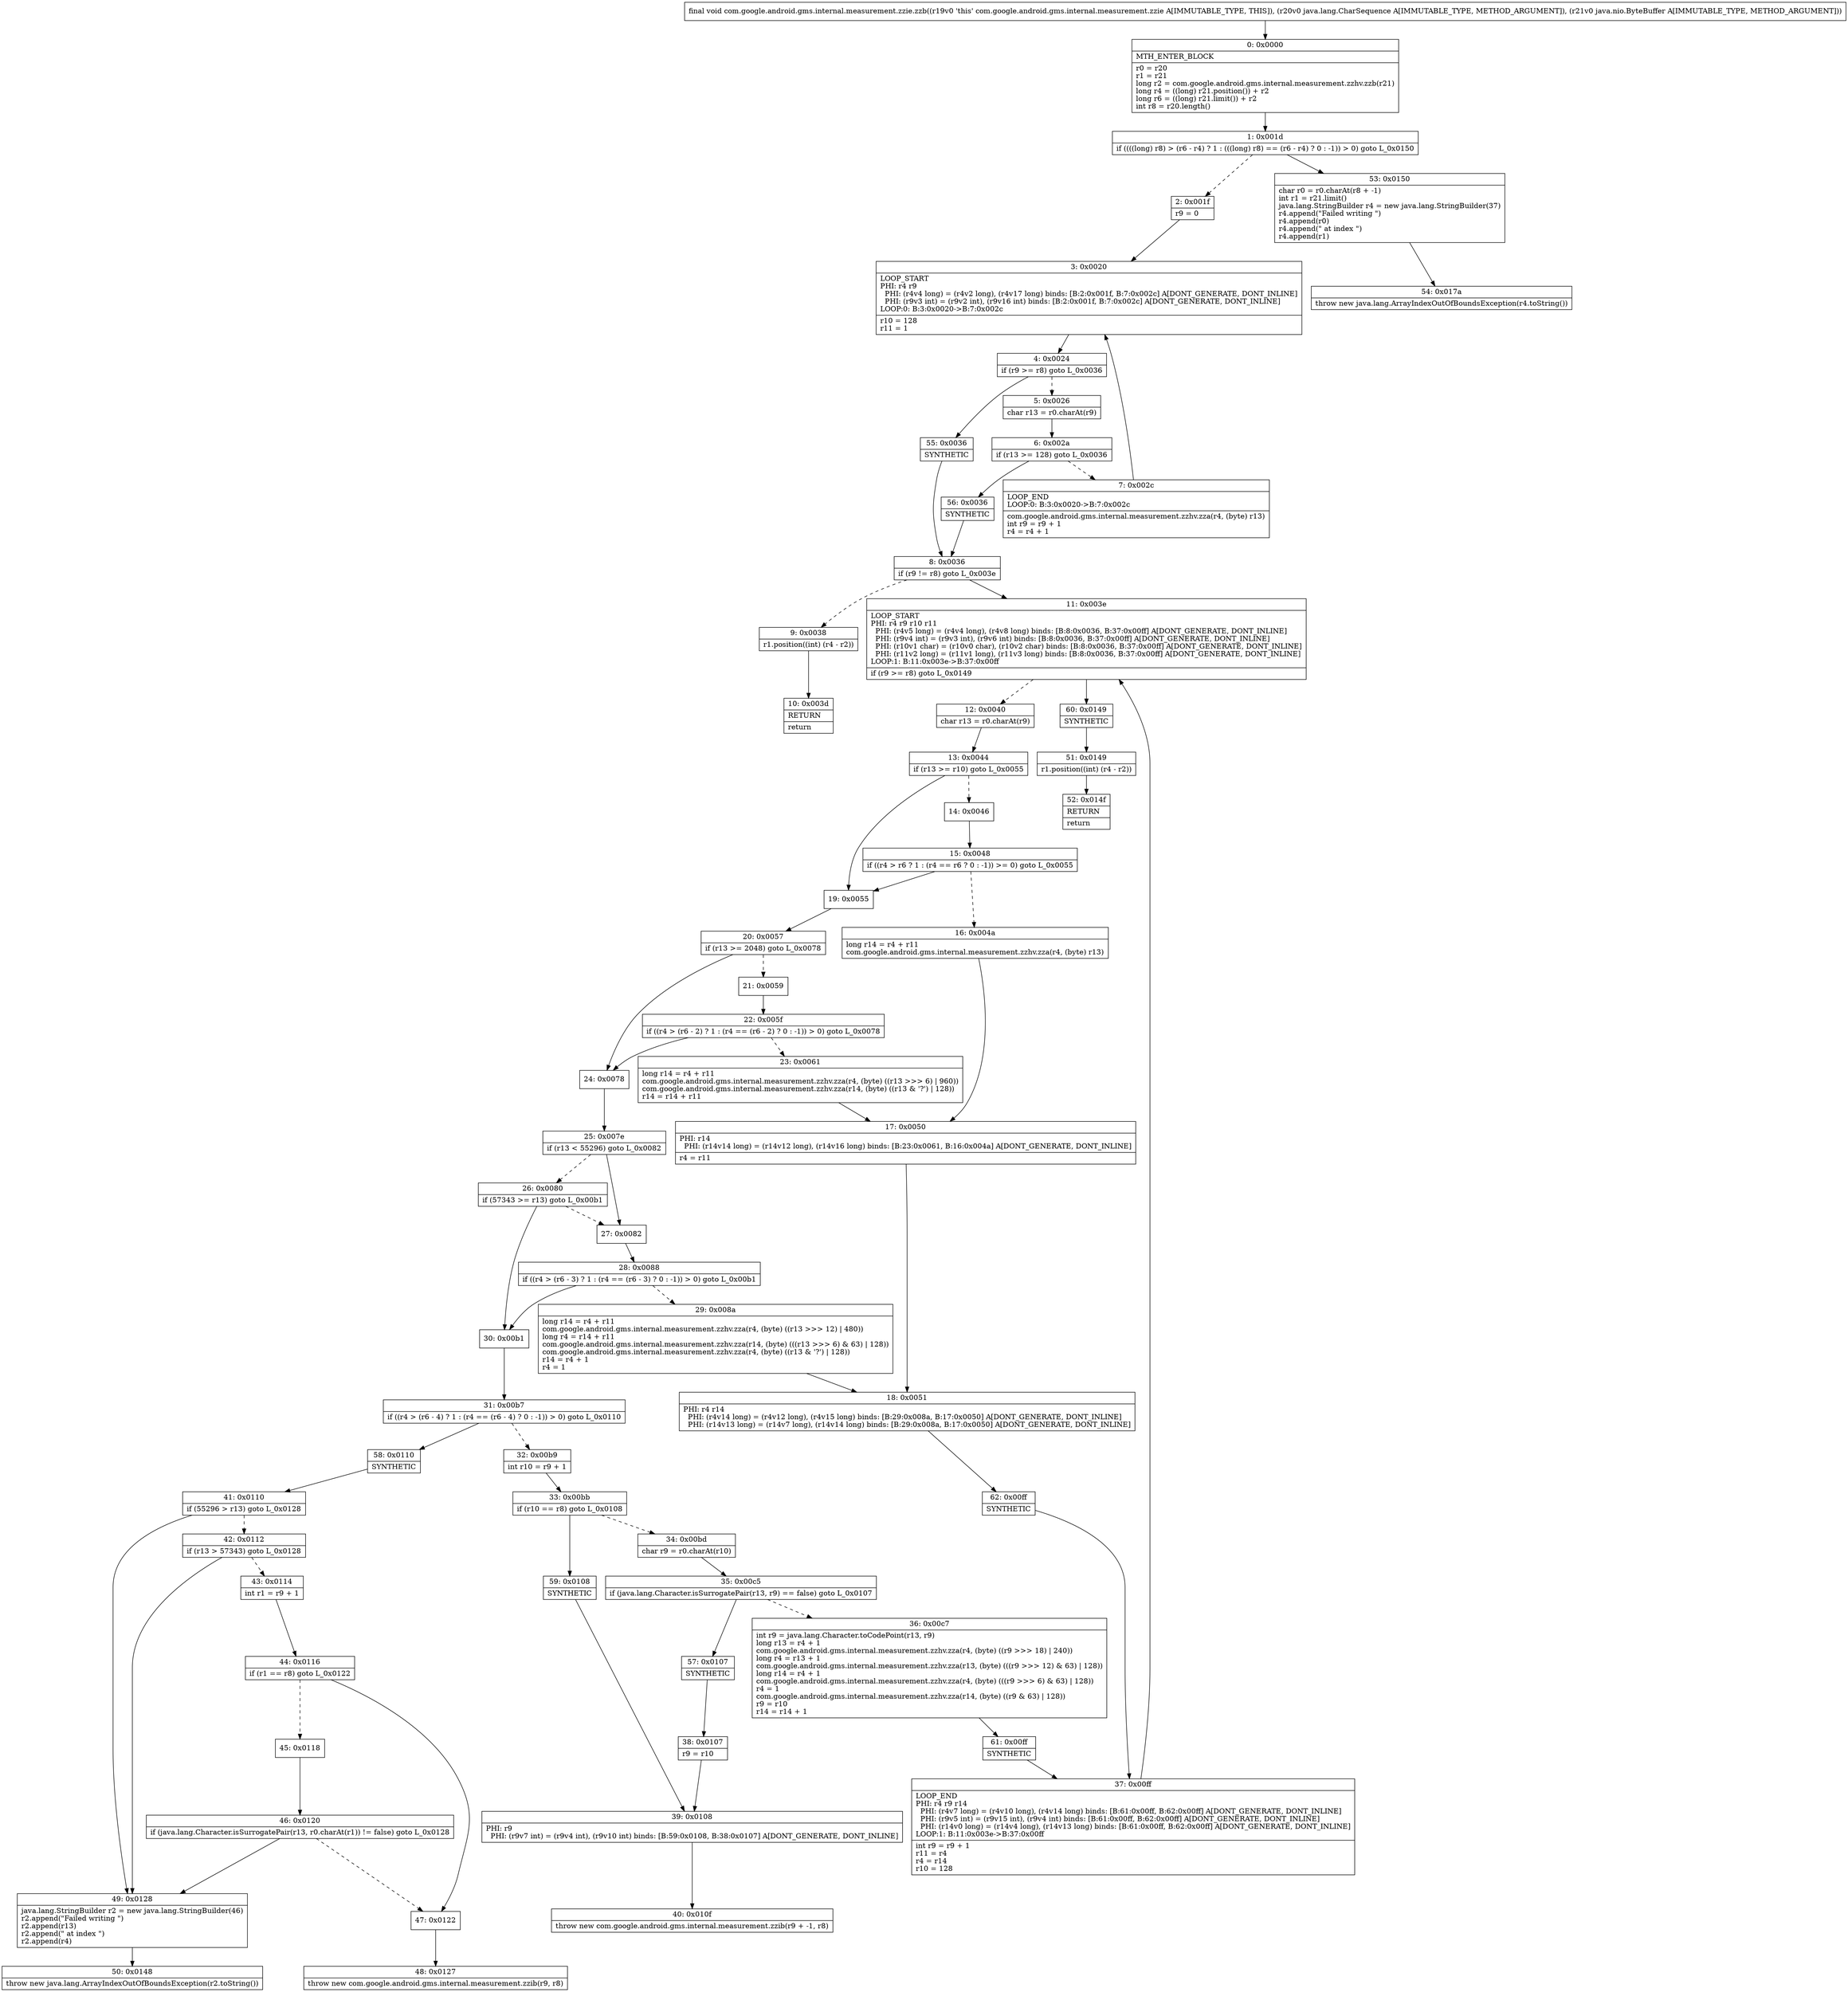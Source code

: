 digraph "CFG forcom.google.android.gms.internal.measurement.zzie.zzb(Ljava\/lang\/CharSequence;Ljava\/nio\/ByteBuffer;)V" {
Node_0 [shape=record,label="{0\:\ 0x0000|MTH_ENTER_BLOCK\l|r0 = r20\lr1 = r21\llong r2 = com.google.android.gms.internal.measurement.zzhv.zzb(r21)\llong r4 = ((long) r21.position()) + r2\llong r6 = ((long) r21.limit()) + r2\lint r8 = r20.length()\l}"];
Node_1 [shape=record,label="{1\:\ 0x001d|if ((((long) r8) \> (r6 \- r4) ? 1 : (((long) r8) == (r6 \- r4) ? 0 : \-1)) \> 0) goto L_0x0150\l}"];
Node_2 [shape=record,label="{2\:\ 0x001f|r9 = 0\l}"];
Node_3 [shape=record,label="{3\:\ 0x0020|LOOP_START\lPHI: r4 r9 \l  PHI: (r4v4 long) = (r4v2 long), (r4v17 long) binds: [B:2:0x001f, B:7:0x002c] A[DONT_GENERATE, DONT_INLINE]\l  PHI: (r9v3 int) = (r9v2 int), (r9v16 int) binds: [B:2:0x001f, B:7:0x002c] A[DONT_GENERATE, DONT_INLINE]\lLOOP:0: B:3:0x0020\-\>B:7:0x002c\l|r10 = 128\lr11 = 1\l}"];
Node_4 [shape=record,label="{4\:\ 0x0024|if (r9 \>= r8) goto L_0x0036\l}"];
Node_5 [shape=record,label="{5\:\ 0x0026|char r13 = r0.charAt(r9)\l}"];
Node_6 [shape=record,label="{6\:\ 0x002a|if (r13 \>= 128) goto L_0x0036\l}"];
Node_7 [shape=record,label="{7\:\ 0x002c|LOOP_END\lLOOP:0: B:3:0x0020\-\>B:7:0x002c\l|com.google.android.gms.internal.measurement.zzhv.zza(r4, (byte) r13)\lint r9 = r9 + 1\lr4 = r4 + 1\l}"];
Node_8 [shape=record,label="{8\:\ 0x0036|if (r9 != r8) goto L_0x003e\l}"];
Node_9 [shape=record,label="{9\:\ 0x0038|r1.position((int) (r4 \- r2))\l}"];
Node_10 [shape=record,label="{10\:\ 0x003d|RETURN\l|return\l}"];
Node_11 [shape=record,label="{11\:\ 0x003e|LOOP_START\lPHI: r4 r9 r10 r11 \l  PHI: (r4v5 long) = (r4v4 long), (r4v8 long) binds: [B:8:0x0036, B:37:0x00ff] A[DONT_GENERATE, DONT_INLINE]\l  PHI: (r9v4 int) = (r9v3 int), (r9v6 int) binds: [B:8:0x0036, B:37:0x00ff] A[DONT_GENERATE, DONT_INLINE]\l  PHI: (r10v1 char) = (r10v0 char), (r10v2 char) binds: [B:8:0x0036, B:37:0x00ff] A[DONT_GENERATE, DONT_INLINE]\l  PHI: (r11v2 long) = (r11v1 long), (r11v3 long) binds: [B:8:0x0036, B:37:0x00ff] A[DONT_GENERATE, DONT_INLINE]\lLOOP:1: B:11:0x003e\-\>B:37:0x00ff\l|if (r9 \>= r8) goto L_0x0149\l}"];
Node_12 [shape=record,label="{12\:\ 0x0040|char r13 = r0.charAt(r9)\l}"];
Node_13 [shape=record,label="{13\:\ 0x0044|if (r13 \>= r10) goto L_0x0055\l}"];
Node_14 [shape=record,label="{14\:\ 0x0046}"];
Node_15 [shape=record,label="{15\:\ 0x0048|if ((r4 \> r6 ? 1 : (r4 == r6 ? 0 : \-1)) \>= 0) goto L_0x0055\l}"];
Node_16 [shape=record,label="{16\:\ 0x004a|long r14 = r4 + r11\lcom.google.android.gms.internal.measurement.zzhv.zza(r4, (byte) r13)\l}"];
Node_17 [shape=record,label="{17\:\ 0x0050|PHI: r14 \l  PHI: (r14v14 long) = (r14v12 long), (r14v16 long) binds: [B:23:0x0061, B:16:0x004a] A[DONT_GENERATE, DONT_INLINE]\l|r4 = r11\l}"];
Node_18 [shape=record,label="{18\:\ 0x0051|PHI: r4 r14 \l  PHI: (r4v14 long) = (r4v12 long), (r4v15 long) binds: [B:29:0x008a, B:17:0x0050] A[DONT_GENERATE, DONT_INLINE]\l  PHI: (r14v13 long) = (r14v7 long), (r14v14 long) binds: [B:29:0x008a, B:17:0x0050] A[DONT_GENERATE, DONT_INLINE]\l}"];
Node_19 [shape=record,label="{19\:\ 0x0055}"];
Node_20 [shape=record,label="{20\:\ 0x0057|if (r13 \>= 2048) goto L_0x0078\l}"];
Node_21 [shape=record,label="{21\:\ 0x0059}"];
Node_22 [shape=record,label="{22\:\ 0x005f|if ((r4 \> (r6 \- 2) ? 1 : (r4 == (r6 \- 2) ? 0 : \-1)) \> 0) goto L_0x0078\l}"];
Node_23 [shape=record,label="{23\:\ 0x0061|long r14 = r4 + r11\lcom.google.android.gms.internal.measurement.zzhv.zza(r4, (byte) ((r13 \>\>\> 6) \| 960))\lcom.google.android.gms.internal.measurement.zzhv.zza(r14, (byte) ((r13 & '?') \| 128))\lr14 = r14 + r11\l}"];
Node_24 [shape=record,label="{24\:\ 0x0078}"];
Node_25 [shape=record,label="{25\:\ 0x007e|if (r13 \< 55296) goto L_0x0082\l}"];
Node_26 [shape=record,label="{26\:\ 0x0080|if (57343 \>= r13) goto L_0x00b1\l}"];
Node_27 [shape=record,label="{27\:\ 0x0082}"];
Node_28 [shape=record,label="{28\:\ 0x0088|if ((r4 \> (r6 \- 3) ? 1 : (r4 == (r6 \- 3) ? 0 : \-1)) \> 0) goto L_0x00b1\l}"];
Node_29 [shape=record,label="{29\:\ 0x008a|long r14 = r4 + r11\lcom.google.android.gms.internal.measurement.zzhv.zza(r4, (byte) ((r13 \>\>\> 12) \| 480))\llong r4 = r14 + r11\lcom.google.android.gms.internal.measurement.zzhv.zza(r14, (byte) (((r13 \>\>\> 6) & 63) \| 128))\lcom.google.android.gms.internal.measurement.zzhv.zza(r4, (byte) ((r13 & '?') \| 128))\lr14 = r4 + 1\lr4 = 1\l}"];
Node_30 [shape=record,label="{30\:\ 0x00b1}"];
Node_31 [shape=record,label="{31\:\ 0x00b7|if ((r4 \> (r6 \- 4) ? 1 : (r4 == (r6 \- 4) ? 0 : \-1)) \> 0) goto L_0x0110\l}"];
Node_32 [shape=record,label="{32\:\ 0x00b9|int r10 = r9 + 1\l}"];
Node_33 [shape=record,label="{33\:\ 0x00bb|if (r10 == r8) goto L_0x0108\l}"];
Node_34 [shape=record,label="{34\:\ 0x00bd|char r9 = r0.charAt(r10)\l}"];
Node_35 [shape=record,label="{35\:\ 0x00c5|if (java.lang.Character.isSurrogatePair(r13, r9) == false) goto L_0x0107\l}"];
Node_36 [shape=record,label="{36\:\ 0x00c7|int r9 = java.lang.Character.toCodePoint(r13, r9)\llong r13 = r4 + 1\lcom.google.android.gms.internal.measurement.zzhv.zza(r4, (byte) ((r9 \>\>\> 18) \| 240))\llong r4 = r13 + 1\lcom.google.android.gms.internal.measurement.zzhv.zza(r13, (byte) (((r9 \>\>\> 12) & 63) \| 128))\llong r14 = r4 + 1\lcom.google.android.gms.internal.measurement.zzhv.zza(r4, (byte) (((r9 \>\>\> 6) & 63) \| 128))\lr4 = 1\lcom.google.android.gms.internal.measurement.zzhv.zza(r14, (byte) ((r9 & 63) \| 128))\lr9 = r10\lr14 = r14 + 1\l}"];
Node_37 [shape=record,label="{37\:\ 0x00ff|LOOP_END\lPHI: r4 r9 r14 \l  PHI: (r4v7 long) = (r4v10 long), (r4v14 long) binds: [B:61:0x00ff, B:62:0x00ff] A[DONT_GENERATE, DONT_INLINE]\l  PHI: (r9v5 int) = (r9v15 int), (r9v4 int) binds: [B:61:0x00ff, B:62:0x00ff] A[DONT_GENERATE, DONT_INLINE]\l  PHI: (r14v0 long) = (r14v4 long), (r14v13 long) binds: [B:61:0x00ff, B:62:0x00ff] A[DONT_GENERATE, DONT_INLINE]\lLOOP:1: B:11:0x003e\-\>B:37:0x00ff\l|int r9 = r9 + 1\lr11 = r4\lr4 = r14\lr10 = 128\l}"];
Node_38 [shape=record,label="{38\:\ 0x0107|r9 = r10\l}"];
Node_39 [shape=record,label="{39\:\ 0x0108|PHI: r9 \l  PHI: (r9v7 int) = (r9v4 int), (r9v10 int) binds: [B:59:0x0108, B:38:0x0107] A[DONT_GENERATE, DONT_INLINE]\l}"];
Node_40 [shape=record,label="{40\:\ 0x010f|throw new com.google.android.gms.internal.measurement.zzib(r9 + \-1, r8)\l}"];
Node_41 [shape=record,label="{41\:\ 0x0110|if (55296 \> r13) goto L_0x0128\l}"];
Node_42 [shape=record,label="{42\:\ 0x0112|if (r13 \> 57343) goto L_0x0128\l}"];
Node_43 [shape=record,label="{43\:\ 0x0114|int r1 = r9 + 1\l}"];
Node_44 [shape=record,label="{44\:\ 0x0116|if (r1 == r8) goto L_0x0122\l}"];
Node_45 [shape=record,label="{45\:\ 0x0118}"];
Node_46 [shape=record,label="{46\:\ 0x0120|if (java.lang.Character.isSurrogatePair(r13, r0.charAt(r1)) != false) goto L_0x0128\l}"];
Node_47 [shape=record,label="{47\:\ 0x0122}"];
Node_48 [shape=record,label="{48\:\ 0x0127|throw new com.google.android.gms.internal.measurement.zzib(r9, r8)\l}"];
Node_49 [shape=record,label="{49\:\ 0x0128|java.lang.StringBuilder r2 = new java.lang.StringBuilder(46)\lr2.append(\"Failed writing \")\lr2.append(r13)\lr2.append(\" at index \")\lr2.append(r4)\l}"];
Node_50 [shape=record,label="{50\:\ 0x0148|throw new java.lang.ArrayIndexOutOfBoundsException(r2.toString())\l}"];
Node_51 [shape=record,label="{51\:\ 0x0149|r1.position((int) (r4 \- r2))\l}"];
Node_52 [shape=record,label="{52\:\ 0x014f|RETURN\l|return\l}"];
Node_53 [shape=record,label="{53\:\ 0x0150|char r0 = r0.charAt(r8 + \-1)\lint r1 = r21.limit()\ljava.lang.StringBuilder r4 = new java.lang.StringBuilder(37)\lr4.append(\"Failed writing \")\lr4.append(r0)\lr4.append(\" at index \")\lr4.append(r1)\l}"];
Node_54 [shape=record,label="{54\:\ 0x017a|throw new java.lang.ArrayIndexOutOfBoundsException(r4.toString())\l}"];
Node_55 [shape=record,label="{55\:\ 0x0036|SYNTHETIC\l}"];
Node_56 [shape=record,label="{56\:\ 0x0036|SYNTHETIC\l}"];
Node_57 [shape=record,label="{57\:\ 0x0107|SYNTHETIC\l}"];
Node_58 [shape=record,label="{58\:\ 0x0110|SYNTHETIC\l}"];
Node_59 [shape=record,label="{59\:\ 0x0108|SYNTHETIC\l}"];
Node_60 [shape=record,label="{60\:\ 0x0149|SYNTHETIC\l}"];
Node_61 [shape=record,label="{61\:\ 0x00ff|SYNTHETIC\l}"];
Node_62 [shape=record,label="{62\:\ 0x00ff|SYNTHETIC\l}"];
MethodNode[shape=record,label="{final void com.google.android.gms.internal.measurement.zzie.zzb((r19v0 'this' com.google.android.gms.internal.measurement.zzie A[IMMUTABLE_TYPE, THIS]), (r20v0 java.lang.CharSequence A[IMMUTABLE_TYPE, METHOD_ARGUMENT]), (r21v0 java.nio.ByteBuffer A[IMMUTABLE_TYPE, METHOD_ARGUMENT])) }"];
MethodNode -> Node_0;
Node_0 -> Node_1;
Node_1 -> Node_2[style=dashed];
Node_1 -> Node_53;
Node_2 -> Node_3;
Node_3 -> Node_4;
Node_4 -> Node_5[style=dashed];
Node_4 -> Node_55;
Node_5 -> Node_6;
Node_6 -> Node_7[style=dashed];
Node_6 -> Node_56;
Node_7 -> Node_3;
Node_8 -> Node_9[style=dashed];
Node_8 -> Node_11;
Node_9 -> Node_10;
Node_11 -> Node_12[style=dashed];
Node_11 -> Node_60;
Node_12 -> Node_13;
Node_13 -> Node_14[style=dashed];
Node_13 -> Node_19;
Node_14 -> Node_15;
Node_15 -> Node_16[style=dashed];
Node_15 -> Node_19;
Node_16 -> Node_17;
Node_17 -> Node_18;
Node_18 -> Node_62;
Node_19 -> Node_20;
Node_20 -> Node_21[style=dashed];
Node_20 -> Node_24;
Node_21 -> Node_22;
Node_22 -> Node_23[style=dashed];
Node_22 -> Node_24;
Node_23 -> Node_17;
Node_24 -> Node_25;
Node_25 -> Node_26[style=dashed];
Node_25 -> Node_27;
Node_26 -> Node_27[style=dashed];
Node_26 -> Node_30;
Node_27 -> Node_28;
Node_28 -> Node_29[style=dashed];
Node_28 -> Node_30;
Node_29 -> Node_18;
Node_30 -> Node_31;
Node_31 -> Node_32[style=dashed];
Node_31 -> Node_58;
Node_32 -> Node_33;
Node_33 -> Node_34[style=dashed];
Node_33 -> Node_59;
Node_34 -> Node_35;
Node_35 -> Node_36[style=dashed];
Node_35 -> Node_57;
Node_36 -> Node_61;
Node_37 -> Node_11;
Node_38 -> Node_39;
Node_39 -> Node_40;
Node_41 -> Node_42[style=dashed];
Node_41 -> Node_49;
Node_42 -> Node_43[style=dashed];
Node_42 -> Node_49;
Node_43 -> Node_44;
Node_44 -> Node_45[style=dashed];
Node_44 -> Node_47;
Node_45 -> Node_46;
Node_46 -> Node_47[style=dashed];
Node_46 -> Node_49;
Node_47 -> Node_48;
Node_49 -> Node_50;
Node_51 -> Node_52;
Node_53 -> Node_54;
Node_55 -> Node_8;
Node_56 -> Node_8;
Node_57 -> Node_38;
Node_58 -> Node_41;
Node_59 -> Node_39;
Node_60 -> Node_51;
Node_61 -> Node_37;
Node_62 -> Node_37;
}

